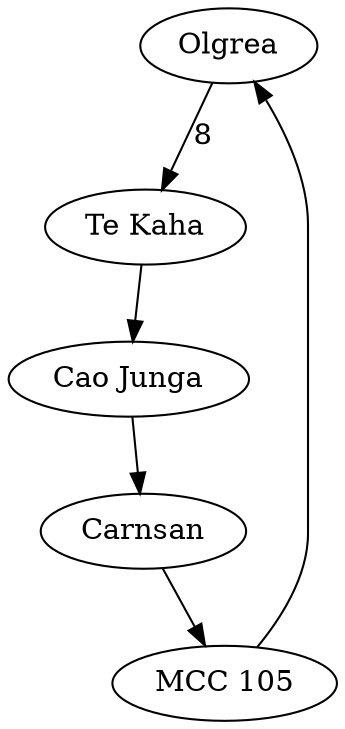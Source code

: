 digraph G {
	olgrea [label="Olgrea"];
	te_kaha [label="Te Kaha"];
	cao_junga [label="Cao Junga"];
	carnsan [label="Carnsan"];
	
	olgrea -> te_kaha [label="8"];
	te_kaha -> cao_junga;
	cao_junga -> carnsan;
	carnsan -> "MCC 105";
	"MCC 105" -> olgrea;
	
}